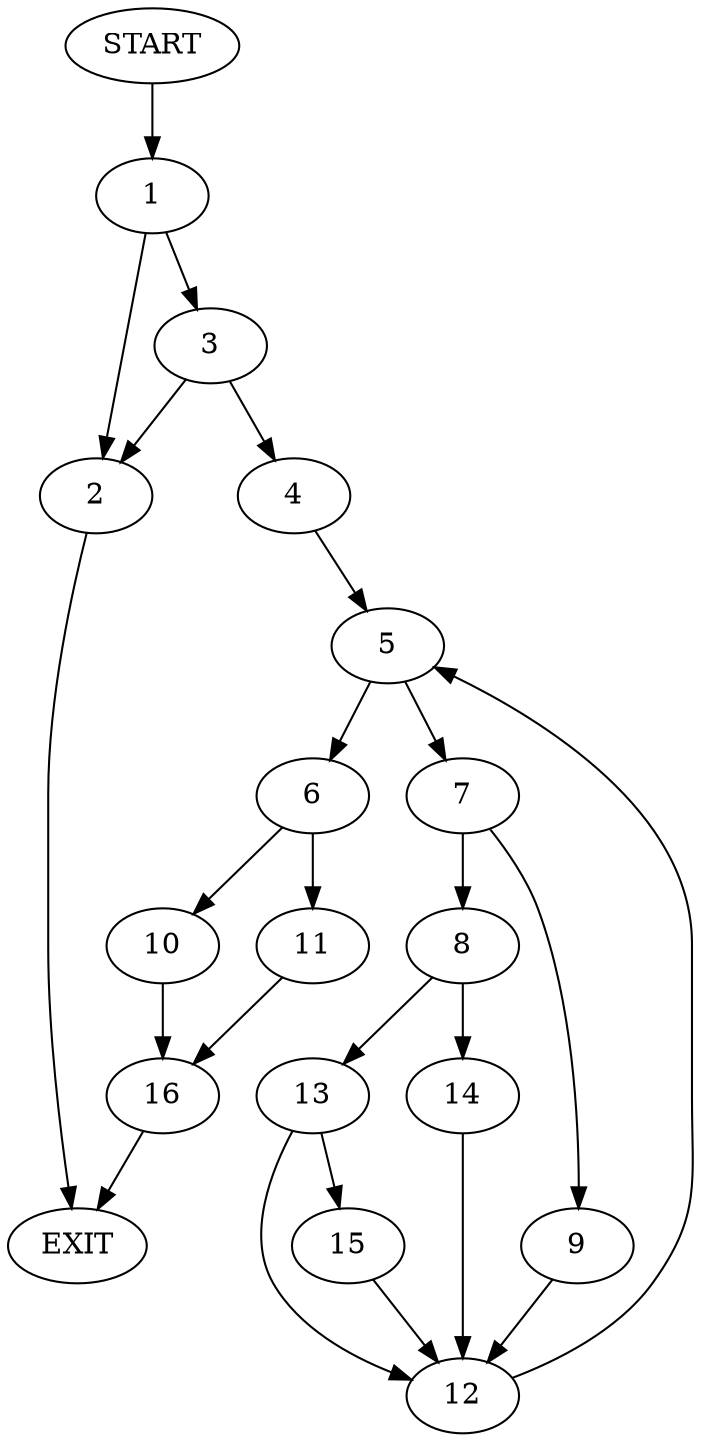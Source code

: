 digraph {
0 [label="START"]
17 [label="EXIT"]
0 -> 1
1 -> 2
1 -> 3
2 -> 17
3 -> 2
3 -> 4
4 -> 5
5 -> 6
5 -> 7
7 -> 8
7 -> 9
6 -> 10
6 -> 11
9 -> 12
8 -> 13
8 -> 14
12 -> 5
14 -> 12
13 -> 15
13 -> 12
15 -> 12
11 -> 16
10 -> 16
16 -> 17
}
